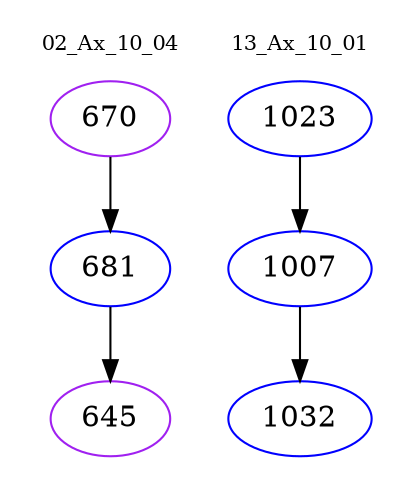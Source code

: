 digraph{
subgraph cluster_0 {
color = white
label = "02_Ax_10_04";
fontsize=10;
T0_670 [label="670", color="purple"]
T0_670 -> T0_681 [color="black"]
T0_681 [label="681", color="blue"]
T0_681 -> T0_645 [color="black"]
T0_645 [label="645", color="purple"]
}
subgraph cluster_1 {
color = white
label = "13_Ax_10_01";
fontsize=10;
T1_1023 [label="1023", color="blue"]
T1_1023 -> T1_1007 [color="black"]
T1_1007 [label="1007", color="blue"]
T1_1007 -> T1_1032 [color="black"]
T1_1032 [label="1032", color="blue"]
}
}
